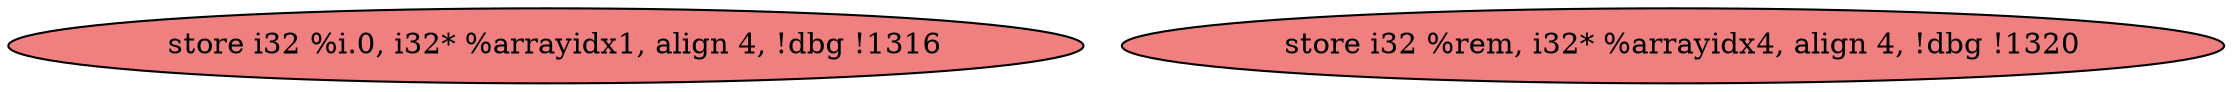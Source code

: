 
digraph G {


node11 [fillcolor=lightcoral,label="  store i32 %i.0, i32* %arrayidx1, align 4, !dbg !1316",shape=ellipse,style=filled ]
node10 [fillcolor=lightcoral,label="  store i32 %rem, i32* %arrayidx4, align 4, !dbg !1320",shape=ellipse,style=filled ]



}
